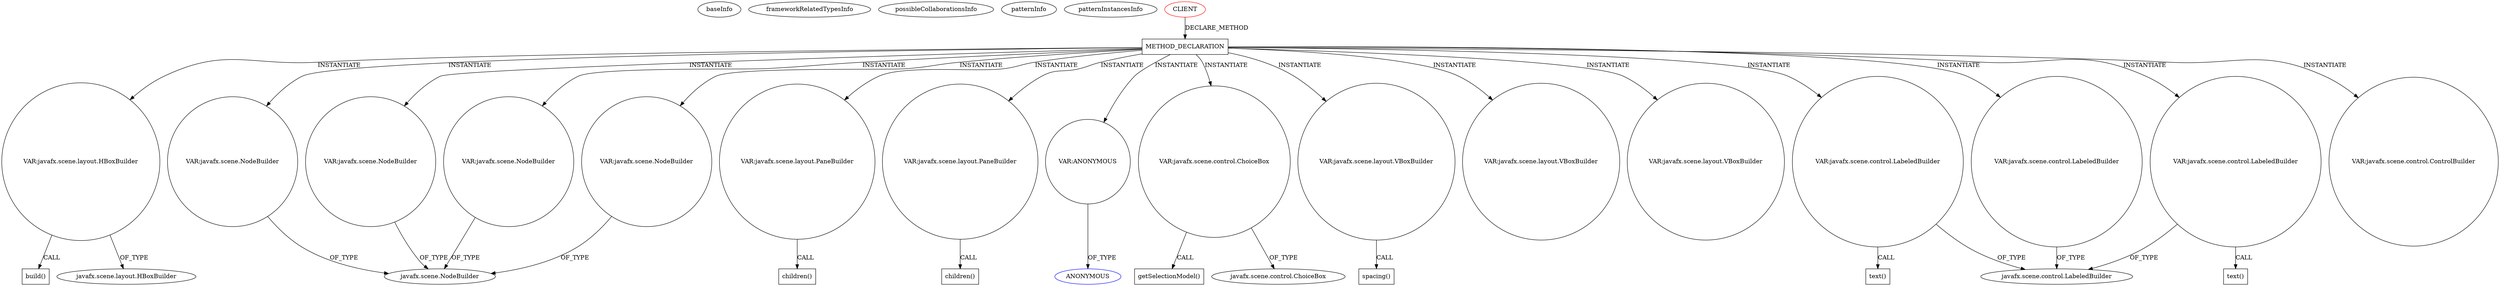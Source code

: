digraph {
baseInfo[graphId=3549,category="pattern",isAnonymous=false,possibleRelation=false]
frameworkRelatedTypesInfo[]
possibleCollaborationsInfo[]
patternInfo[frequency=2.0,patternRootClient=0]
patternInstancesInfo[0="yorlov-VirtualPointer~/yorlov-VirtualPointer/VirtualPointer-master/src/com/blogspot/captain1653/options/OptionsStage.java~OptionsStage~4889",1="SaiPradeepDandem-javafx2-gradient-builder~/SaiPradeepDandem-javafx2-gradient-builder/javafx2-gradient-builder-master/src/main/java/com/javafx/gradientbuilder/application/RadialSettingsLayout.java~RadialSettingsLayout~1170"]
115[label="javafx.scene.layout.HBoxBuilder",vertexType="FRAMEWORK_CLASS_TYPE",isFrameworkType=false]
113[label="VAR:javafx.scene.layout.HBoxBuilder",vertexType="VARIABLE_EXPRESION",isFrameworkType=false,shape=circle]
114[label="build()",vertexType="INSIDE_CALL",isFrameworkType=false,shape=box]
16[label="METHOD_DECLARATION",vertexType="CLIENT_METHOD_DECLARATION",isFrameworkType=false,shape=box]
0[label="CLIENT",vertexType="ROOT_CLIENT_CLASS_DECLARATION",isFrameworkType=false,color=red]
261[label="VAR:javafx.scene.NodeBuilder",vertexType="VARIABLE_EXPRESION",isFrameworkType=false,shape=circle]
173[label="VAR:javafx.scene.NodeBuilder",vertexType="VARIABLE_EXPRESION",isFrameworkType=false,shape=circle]
131[label="VAR:javafx.scene.NodeBuilder",vertexType="VARIABLE_EXPRESION",isFrameworkType=false,shape=circle]
51[label="VAR:javafx.scene.NodeBuilder",vertexType="VARIABLE_EXPRESION",isFrameworkType=false,shape=circle]
187[label="VAR:javafx.scene.layout.PaneBuilder",vertexType="VARIABLE_EXPRESION",isFrameworkType=false,shape=circle]
188[label="children()",vertexType="INSIDE_CALL",isFrameworkType=false,shape=box]
201[label="VAR:javafx.scene.layout.PaneBuilder",vertexType="VARIABLE_EXPRESION",isFrameworkType=false,shape=circle]
202[label="children()",vertexType="INSIDE_CALL",isFrameworkType=false,shape=box]
313[label="VAR:ANONYMOUS",vertexType="VARIABLE_EXPRESION",isFrameworkType=false,shape=circle]
53[label="javafx.scene.NodeBuilder",vertexType="FRAMEWORK_CLASS_TYPE",isFrameworkType=false]
284[label="VAR:javafx.scene.control.ChoiceBox",vertexType="VARIABLE_EXPRESION",isFrameworkType=false,shape=circle]
5[label="javafx.scene.control.ChoiceBox",vertexType="FRAMEWORK_CLASS_TYPE",isFrameworkType=false]
285[label="getSelectionModel()",vertexType="INSIDE_CALL",isFrameworkType=false,shape=box]
39[label="VAR:javafx.scene.layout.VBoxBuilder",vertexType="VARIABLE_EXPRESION",isFrameworkType=false,shape=circle]
40[label="spacing()",vertexType="INSIDE_CALL",isFrameworkType=false,shape=box]
87[label="VAR:javafx.scene.layout.VBoxBuilder",vertexType="VARIABLE_EXPRESION",isFrameworkType=false,shape=circle]
234[label="VAR:javafx.scene.layout.VBoxBuilder",vertexType="VARIABLE_EXPRESION",isFrameworkType=false,shape=circle]
314[label="ANONYMOUS",vertexType="REFERENCE_ANONYMOUS_DECLARATION",isFrameworkType=false,color=blue]
107[label="VAR:javafx.scene.control.LabeledBuilder",vertexType="VARIABLE_EXPRESION",isFrameworkType=false,shape=circle]
109[label="javafx.scene.control.LabeledBuilder",vertexType="FRAMEWORK_CLASS_TYPE",isFrameworkType=false]
108[label="text()",vertexType="INSIDE_CALL",isFrameworkType=false,shape=box]
161[label="VAR:javafx.scene.control.LabeledBuilder",vertexType="VARIABLE_EXPRESION",isFrameworkType=false,shape=circle]
162[label="text()",vertexType="INSIDE_CALL",isFrameworkType=false,shape=box]
158[label="VAR:javafx.scene.control.LabeledBuilder",vertexType="VARIABLE_EXPRESION",isFrameworkType=false,shape=circle]
137[label="VAR:javafx.scene.control.ControlBuilder",vertexType="VARIABLE_EXPRESION",isFrameworkType=false,shape=circle]
16->261[label="INSTANTIATE"]
16->284[label="INSTANTIATE"]
39->40[label="CALL"]
16->234[label="INSTANTIATE"]
201->202[label="CALL"]
187->188[label="CALL"]
107->109[label="OF_TYPE"]
113->114[label="CALL"]
161->109[label="OF_TYPE"]
16->51[label="INSTANTIATE"]
16->87[label="INSTANTIATE"]
131->53[label="OF_TYPE"]
51->53[label="OF_TYPE"]
16->131[label="INSTANTIATE"]
113->115[label="OF_TYPE"]
284->285[label="CALL"]
173->53[label="OF_TYPE"]
16->201[label="INSTANTIATE"]
313->314[label="OF_TYPE"]
16->107[label="INSTANTIATE"]
261->53[label="OF_TYPE"]
0->16[label="DECLARE_METHOD"]
16->313[label="INSTANTIATE"]
16->173[label="INSTANTIATE"]
16->113[label="INSTANTIATE"]
16->187[label="INSTANTIATE"]
284->5[label="OF_TYPE"]
16->39[label="INSTANTIATE"]
16->158[label="INSTANTIATE"]
161->162[label="CALL"]
16->161[label="INSTANTIATE"]
107->108[label="CALL"]
158->109[label="OF_TYPE"]
16->137[label="INSTANTIATE"]
}
